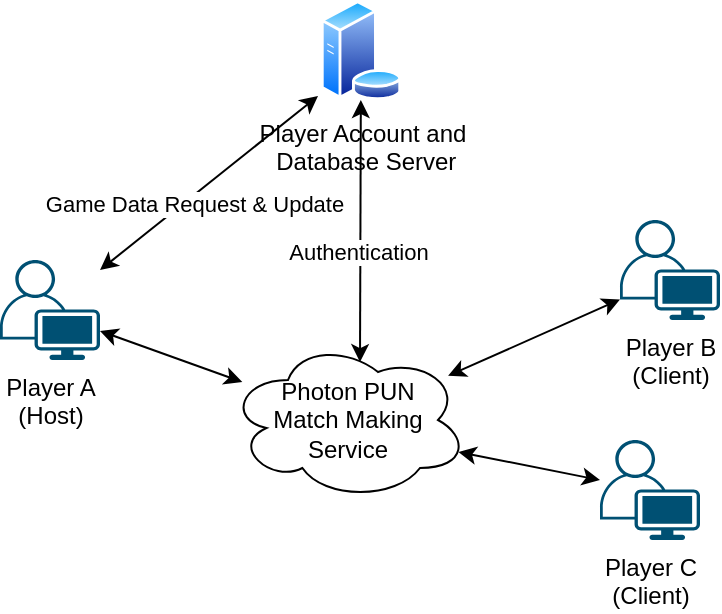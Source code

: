 <mxfile version="16.2.6" type="github">
  <diagram id="NTqNDYjO7tPKsiqi-gnh" name="Page-1">
    <mxGraphModel dx="1422" dy="754" grid="1" gridSize="10" guides="1" tooltips="1" connect="1" arrows="1" fold="1" page="1" pageScale="1" pageWidth="827" pageHeight="1169" math="0" shadow="0">
      <root>
        <mxCell id="0" />
        <mxCell id="1" parent="0" />
        <mxCell id="ImZ4WvExJ2NDALbuqCKL-1" value="Photon PUN&lt;br&gt;Match Making&lt;br&gt;Service" style="ellipse;shape=cloud;whiteSpace=wrap;html=1;" vertex="1" parent="1">
          <mxGeometry x="354" y="310" width="120" height="80" as="geometry" />
        </mxCell>
        <mxCell id="ImZ4WvExJ2NDALbuqCKL-2" value="Player B&lt;br&gt;(Client)" style="points=[[0.35,0,0],[0.98,0.51,0],[1,0.71,0],[0.67,1,0],[0,0.795,0],[0,0.65,0]];verticalLabelPosition=bottom;sketch=0;html=1;verticalAlign=top;aspect=fixed;align=center;pointerEvents=1;shape=mxgraph.cisco19.user;fillColor=#005073;strokeColor=none;" vertex="1" parent="1">
          <mxGeometry x="550" y="250" width="50" height="50" as="geometry" />
        </mxCell>
        <mxCell id="ImZ4WvExJ2NDALbuqCKL-3" value="Player A&lt;br&gt;(Host)" style="points=[[0.35,0,0],[0.98,0.51,0],[1,0.71,0],[0.67,1,0],[0,0.795,0],[0,0.65,0]];verticalLabelPosition=bottom;sketch=0;html=1;verticalAlign=top;aspect=fixed;align=center;pointerEvents=1;shape=mxgraph.cisco19.user;fillColor=#005073;strokeColor=none;" vertex="1" parent="1">
          <mxGeometry x="240" y="270" width="50" height="50" as="geometry" />
        </mxCell>
        <mxCell id="ImZ4WvExJ2NDALbuqCKL-4" value="Player C&lt;br&gt;(Client)" style="points=[[0.35,0,0],[0.98,0.51,0],[1,0.71,0],[0.67,1,0],[0,0.795,0],[0,0.65,0]];verticalLabelPosition=bottom;sketch=0;html=1;verticalAlign=top;aspect=fixed;align=center;pointerEvents=1;shape=mxgraph.cisco19.user;fillColor=#005073;strokeColor=none;" vertex="1" parent="1">
          <mxGeometry x="540" y="360" width="50" height="50" as="geometry" />
        </mxCell>
        <mxCell id="ImZ4WvExJ2NDALbuqCKL-5" value="Player Account and&lt;br&gt;&amp;nbsp;Database Server" style="aspect=fixed;perimeter=ellipsePerimeter;html=1;align=center;shadow=0;dashed=0;spacingTop=3;image;image=img/lib/active_directory/database_server.svg;" vertex="1" parent="1">
          <mxGeometry x="400" y="140" width="41" height="50" as="geometry" />
        </mxCell>
        <mxCell id="ImZ4WvExJ2NDALbuqCKL-6" value="" style="endArrow=classic;startArrow=classic;html=1;rounded=0;exitX=1;exitY=0.71;exitDx=0;exitDy=0;exitPerimeter=0;" edge="1" parent="1" source="ImZ4WvExJ2NDALbuqCKL-3" target="ImZ4WvExJ2NDALbuqCKL-1">
          <mxGeometry width="50" height="50" relative="1" as="geometry">
            <mxPoint x="410" y="240" as="sourcePoint" />
            <mxPoint x="460" y="190" as="targetPoint" />
          </mxGeometry>
        </mxCell>
        <mxCell id="ImZ4WvExJ2NDALbuqCKL-7" value="" style="endArrow=classic;startArrow=classic;html=1;rounded=0;exitX=0;exitY=0.795;exitDx=0;exitDy=0;exitPerimeter=0;" edge="1" parent="1" source="ImZ4WvExJ2NDALbuqCKL-2" target="ImZ4WvExJ2NDALbuqCKL-1">
          <mxGeometry width="50" height="50" relative="1" as="geometry">
            <mxPoint x="710" y="290" as="sourcePoint" />
            <mxPoint x="383.512" y="306.516" as="targetPoint" />
          </mxGeometry>
        </mxCell>
        <mxCell id="ImZ4WvExJ2NDALbuqCKL-9" value="" style="endArrow=classic;startArrow=classic;html=1;rounded=0;entryX=0.96;entryY=0.7;entryDx=0;entryDy=0;entryPerimeter=0;" edge="1" parent="1" source="ImZ4WvExJ2NDALbuqCKL-4" target="ImZ4WvExJ2NDALbuqCKL-1">
          <mxGeometry width="50" height="50" relative="1" as="geometry">
            <mxPoint x="200" y="315.5" as="sourcePoint" />
            <mxPoint x="380.019" y="319.0" as="targetPoint" />
          </mxGeometry>
        </mxCell>
        <mxCell id="ImZ4WvExJ2NDALbuqCKL-12" value="" style="endArrow=classic;startArrow=classic;html=1;rounded=0;exitX=0.55;exitY=0.138;exitDx=0;exitDy=0;exitPerimeter=0;" edge="1" parent="1" source="ImZ4WvExJ2NDALbuqCKL-1" target="ImZ4WvExJ2NDALbuqCKL-5">
          <mxGeometry width="50" height="50" relative="1" as="geometry">
            <mxPoint x="660" y="310" as="sourcePoint" />
            <mxPoint x="420" y="180" as="targetPoint" />
          </mxGeometry>
        </mxCell>
        <mxCell id="ImZ4WvExJ2NDALbuqCKL-13" value="Authentication" style="edgeLabel;html=1;align=center;verticalAlign=middle;resizable=0;points=[];" vertex="1" connectable="0" parent="ImZ4WvExJ2NDALbuqCKL-12">
          <mxGeometry x="-0.16" y="2" relative="1" as="geometry">
            <mxPoint x="1" as="offset" />
          </mxGeometry>
        </mxCell>
        <mxCell id="ImZ4WvExJ2NDALbuqCKL-14" value="" style="endArrow=classic;startArrow=classic;html=1;rounded=0;entryX=-0.024;entryY=0.96;entryDx=0;entryDy=0;entryPerimeter=0;" edge="1" parent="1" source="ImZ4WvExJ2NDALbuqCKL-3" target="ImZ4WvExJ2NDALbuqCKL-5">
          <mxGeometry width="50" height="50" relative="1" as="geometry">
            <mxPoint x="660" y="320" as="sourcePoint" />
            <mxPoint x="710" y="260" as="targetPoint" />
          </mxGeometry>
        </mxCell>
        <mxCell id="ImZ4WvExJ2NDALbuqCKL-15" value="Game Data Request &amp;amp; Update" style="edgeLabel;html=1;align=center;verticalAlign=middle;resizable=0;points=[];" vertex="1" connectable="0" parent="ImZ4WvExJ2NDALbuqCKL-14">
          <mxGeometry x="-0.164" y="-4" relative="1" as="geometry">
            <mxPoint x="-1" as="offset" />
          </mxGeometry>
        </mxCell>
      </root>
    </mxGraphModel>
  </diagram>
</mxfile>
